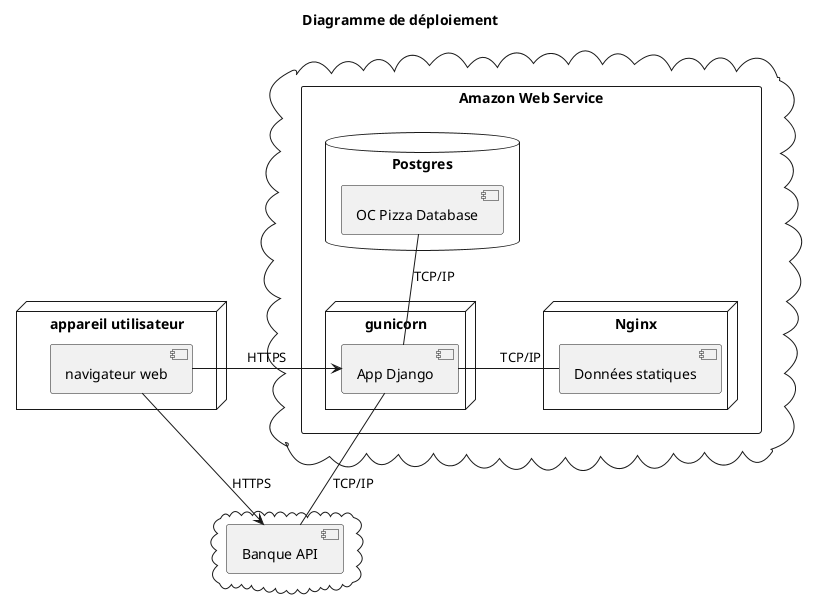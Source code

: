 @startuml 09_diagram_deployment
title Diagramme de déploiement


node "appareil utilisateur"{
    [navigateur web]
}

cloud {
    rectangle "Amazon Web Service"{
        node gunicorn {
            ["App Django"]
        }
        node Nginx{
            ["Données statiques"]
        }
        database "Postgres"{
        ["OC Pizza Database"]
    }
    
}
}
cloud {
    [Banque API]
}

[navigateur web] -> ["App Django"] : "           HTTPS           "

[navigateur web] --> [Banque API] : "HTTPS"

["App Django"] -- [Banque API] : "TCP/IP"

["App Django"] -up- ["OC Pizza Database"] : "TCP/IP"

["App Django"] - ["Données statiques"]: "       TCP/IP"

@enduml